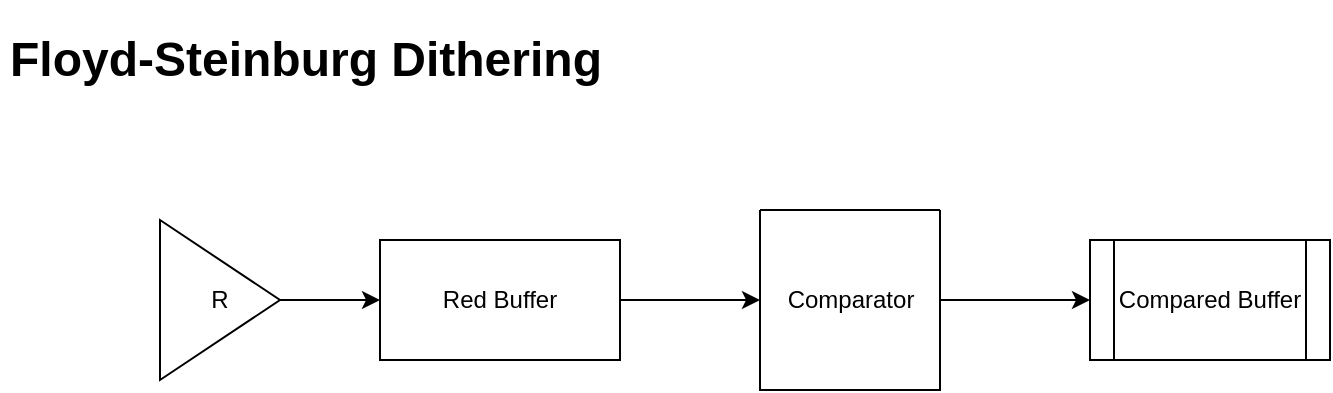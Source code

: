 <mxfile version="20.8.16" type="device"><diagram name="Page-1" id="4Bil3mrlRoVBguu77nE2"><mxGraphModel dx="910" dy="1576" grid="1" gridSize="10" guides="1" tooltips="1" connect="1" arrows="1" fold="1" page="1" pageScale="1" pageWidth="850" pageHeight="1100" math="0" shadow="0"><root><mxCell id="0"/><mxCell id="1" parent="0"/><mxCell id="RPvP9oJDMimQl4wZ2Ckf-16" value="" style="edgeStyle=orthogonalEdgeStyle;rounded=0;orthogonalLoop=1;jettySize=auto;html=1;" edge="1" parent="1" source="RPvP9oJDMimQl4wZ2Ckf-1" target="RPvP9oJDMimQl4wZ2Ckf-15"><mxGeometry relative="1" as="geometry"/></mxCell><mxCell id="RPvP9oJDMimQl4wZ2Ckf-1" value="R" style="triangle;whiteSpace=wrap;html=1;" vertex="1" parent="1"><mxGeometry x="80" y="100" width="60" height="80" as="geometry"/></mxCell><mxCell id="RPvP9oJDMimQl4wZ2Ckf-5" value="" style="swimlane;startSize=0;" vertex="1" parent="1"><mxGeometry x="380" y="95" width="90" height="90" as="geometry"/></mxCell><mxCell id="RPvP9oJDMimQl4wZ2Ckf-9" value="Comparator" style="text;html=1;align=center;verticalAlign=middle;resizable=0;points=[];autosize=1;strokeColor=none;fillColor=none;" vertex="1" parent="RPvP9oJDMimQl4wZ2Ckf-5"><mxGeometry y="30" width="90" height="30" as="geometry"/></mxCell><mxCell id="RPvP9oJDMimQl4wZ2Ckf-11" value="Compared Buffer" style="shape=process;whiteSpace=wrap;html=1;backgroundOutline=1;" vertex="1" parent="1"><mxGeometry x="545" y="110" width="120" height="60" as="geometry"/></mxCell><mxCell id="RPvP9oJDMimQl4wZ2Ckf-12" value="" style="edgeStyle=orthogonalEdgeStyle;rounded=0;orthogonalLoop=1;jettySize=auto;html=1;" edge="1" parent="1" source="RPvP9oJDMimQl4wZ2Ckf-9" target="RPvP9oJDMimQl4wZ2Ckf-11"><mxGeometry relative="1" as="geometry"/></mxCell><mxCell id="RPvP9oJDMimQl4wZ2Ckf-17" value="" style="edgeStyle=orthogonalEdgeStyle;rounded=0;orthogonalLoop=1;jettySize=auto;html=1;" edge="1" parent="1" source="RPvP9oJDMimQl4wZ2Ckf-15" target="RPvP9oJDMimQl4wZ2Ckf-9"><mxGeometry relative="1" as="geometry"/></mxCell><mxCell id="RPvP9oJDMimQl4wZ2Ckf-15" value="Red Buffer" style="whiteSpace=wrap;html=1;" vertex="1" parent="1"><mxGeometry x="190" y="110" width="120" height="60" as="geometry"/></mxCell><mxCell id="RPvP9oJDMimQl4wZ2Ckf-20" value="&lt;h1&gt;Floyd-Steinburg Dithering&lt;/h1&gt;" style="text;html=1;strokeColor=none;fillColor=none;spacing=5;spacingTop=-20;whiteSpace=wrap;overflow=hidden;rounded=0;" vertex="1" parent="1"><mxGeometry width="370" height="120" as="geometry"/></mxCell></root></mxGraphModel></diagram></mxfile>